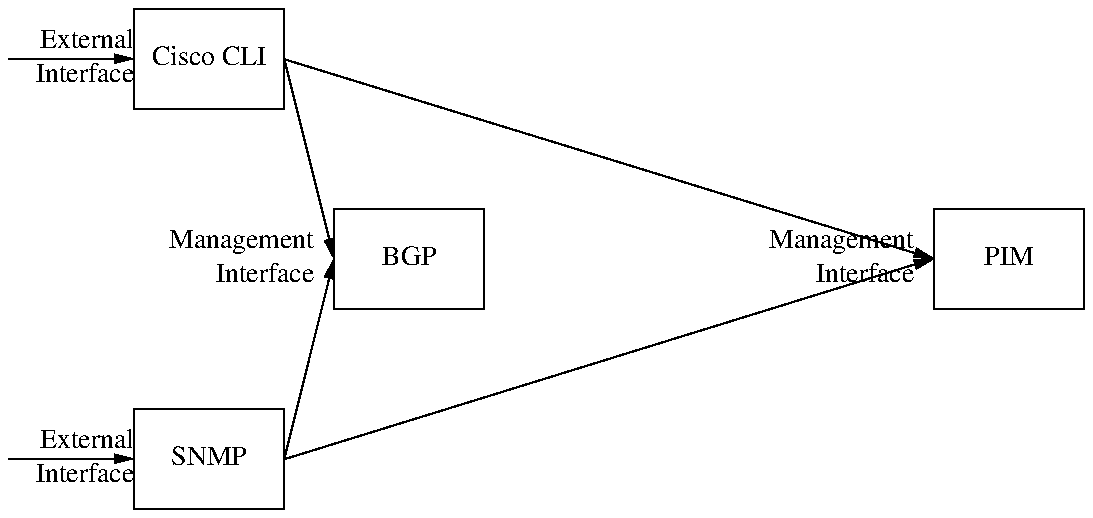 .PS
SNMP: box at 1,0 "SNMP"
CLI: box at 1,2 "Cisco CLI"

BGP: box at 2,1 "BGP"
ob = boxwid; boxwid = boxwid + 0.2 ; BGPI: box invis at 2,1; boxwid = ob
PIM: box at 5,1 "PIM"
ob = boxwid; boxwid = boxwid + 0.2 ; PIMI: box invis at 5,1; boxwid = ob

arrow from SNMP.e to BGP.w
arrow from SNMP.e to PIM.w
arrow from CLI.e to BGP.w
arrow from CLI.e to PIM.w

"Management" at BGPI.w rjust above
"Interface" at BGPI.w rjust below
"Management" at PIMI.w rjust above
"Interface" at PIMI.w rjust below

arrow from 0,0 to SNMP.w
"External" at SNMP.w rjust above
"Interface" at SNMP.w rjust below

arrow from 0,2 to CLI.w
"External" at CLI.w rjust above
"Interface" at CLI.w rjust below

.PE